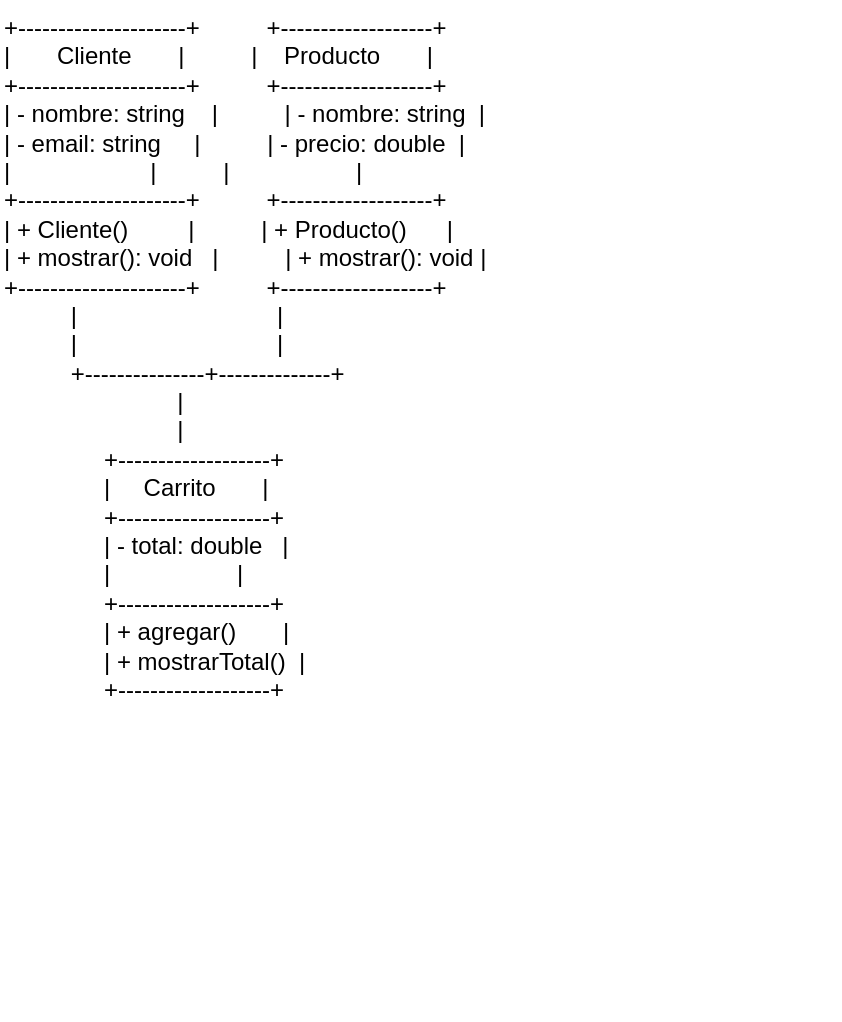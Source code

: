 <mxfile version="24.8.6">
  <diagram name="Página-1" id="Tl308OOpt4gTflELi540">
    <mxGraphModel dx="1009" dy="539" grid="1" gridSize="10" guides="1" tooltips="1" connect="1" arrows="1" fold="1" page="1" pageScale="1" pageWidth="827" pageHeight="1169" math="0" shadow="0">
      <root>
        <mxCell id="0" />
        <mxCell id="1" parent="0" />
        <mxCell id="M5kyjA1hZ_9X7ufiuXUh-1" value="+---------------------+          +-------------------+&#xa;|       Cliente       |          |    Producto       |&#xa;+---------------------+          +-------------------+&#xa;| - nombre: string    |          | - nombre: string  |&#xa;| - email: string     |          | - precio: double  |&#xa;|                     |          |                   |&#xa;+---------------------+          +-------------------+&#xa;| + Cliente()         |          | + Producto()      |&#xa;| + mostrar(): void   |          | + mostrar(): void |&#xa;+---------------------+          +-------------------+&#xa;          |                              |&#xa;          |                              |&#xa;          +---------------+--------------+&#xa;                          |&#xa;                          |&#xa;               +-------------------+&#xa;               |     Carrito       |&#xa;               +-------------------+&#xa;               | - total: double   |&#xa;               |                   |&#xa;               +-------------------+&#xa;               | + agregar()       |&#xa;               | + mostrarTotal()  |&#xa;               +-------------------+" style="text;whiteSpace=wrap;labelBackgroundColor=none;" vertex="1" parent="1">
          <mxGeometry x="150" y="40" width="420" height="510" as="geometry" />
        </mxCell>
      </root>
    </mxGraphModel>
  </diagram>
</mxfile>
